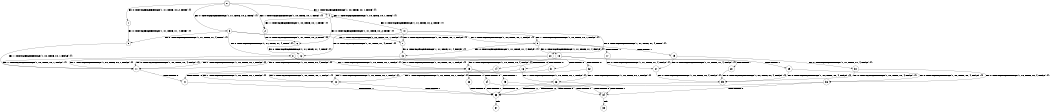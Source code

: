 digraph BCG {
size = "7, 10.5";
center = TRUE;
node [shape = circle];
0 [peripheries = 2];
0 -> 1 [label = "EX !0 !ATOMIC_EXCH_BRANCH (1, +1, TRUE, +0, 2, TRUE) !{}"];
0 -> 2 [label = "EX !1 !ATOMIC_EXCH_BRANCH (1, +0, TRUE, +0, 1, TRUE) !{}"];
0 -> 3 [label = "EX !0 !ATOMIC_EXCH_BRANCH (1, +1, TRUE, +0, 2, TRUE) !{}"];
0 -> 4 [label = "EX !1 !ATOMIC_EXCH_BRANCH (1, +0, TRUE, +0, 1, TRUE) !{}"];
1 -> 5 [label = "EX !0 !ATOMIC_EXCH_BRANCH (1, +1, TRUE, +1, 4, TRUE) !{}"];
2 -> 6 [label = "EX !0 !ATOMIC_EXCH_BRANCH (1, +1, TRUE, +0, 2, TRUE) !{}"];
3 -> 5 [label = "EX !0 !ATOMIC_EXCH_BRANCH (1, +1, TRUE, +1, 4, TRUE) !{}"];
3 -> 7 [label = "EX !1 !ATOMIC_EXCH_BRANCH (1, +0, TRUE, +0, 1, FALSE) !{}"];
3 -> 8 [label = "EX !0 !ATOMIC_EXCH_BRANCH (1, +1, TRUE, +1, 4, TRUE) !{}"];
3 -> 9 [label = "EX !1 !ATOMIC_EXCH_BRANCH (1, +0, TRUE, +0, 1, FALSE) !{}"];
4 -> 2 [label = "EX !1 !ATOMIC_EXCH_BRANCH (1, +0, TRUE, +0, 1, TRUE) !{}"];
4 -> 6 [label = "EX !0 !ATOMIC_EXCH_BRANCH (1, +1, TRUE, +0, 2, TRUE) !{}"];
4 -> 4 [label = "EX !1 !ATOMIC_EXCH_BRANCH (1, +0, TRUE, +0, 1, TRUE) !{}"];
4 -> 10 [label = "EX !0 !ATOMIC_EXCH_BRANCH (1, +1, TRUE, +0, 2, TRUE) !{}"];
5 -> 11 [label = "EX !1 !ATOMIC_EXCH_BRANCH (1, +0, TRUE, +0, 1, FALSE) !{}"];
6 -> 12 [label = "EX !0 !ATOMIC_EXCH_BRANCH (1, +1, TRUE, +1, 4, TRUE) !{}"];
7 -> 13 [label = "EX !0 !ATOMIC_EXCH_BRANCH (1, +1, TRUE, +1, 4, FALSE) !{}"];
8 -> 11 [label = "EX !1 !ATOMIC_EXCH_BRANCH (1, +0, TRUE, +0, 1, FALSE) !{}"];
8 -> 14 [label = "TERMINATE !0"];
8 -> 15 [label = "EX !1 !ATOMIC_EXCH_BRANCH (1, +0, TRUE, +0, 1, FALSE) !{}"];
8 -> 16 [label = "TERMINATE !0"];
9 -> 13 [label = "EX !0 !ATOMIC_EXCH_BRANCH (1, +1, TRUE, +1, 4, FALSE) !{}"];
9 -> 17 [label = "TERMINATE !1"];
9 -> 18 [label = "EX !0 !ATOMIC_EXCH_BRANCH (1, +1, TRUE, +1, 4, FALSE) !{}"];
9 -> 19 [label = "TERMINATE !1"];
10 -> 12 [label = "EX !0 !ATOMIC_EXCH_BRANCH (1, +1, TRUE, +1, 4, TRUE) !{}"];
10 -> 7 [label = "EX !1 !ATOMIC_EXCH_BRANCH (1, +0, TRUE, +0, 1, FALSE) !{}"];
10 -> 20 [label = "EX !0 !ATOMIC_EXCH_BRANCH (1, +1, TRUE, +1, 4, TRUE) !{}"];
10 -> 9 [label = "EX !1 !ATOMIC_EXCH_BRANCH (1, +0, TRUE, +0, 1, FALSE) !{}"];
11 -> 21 [label = "TERMINATE !0"];
12 -> 11 [label = "EX !1 !ATOMIC_EXCH_BRANCH (1, +0, TRUE, +0, 1, FALSE) !{}"];
13 -> 11 [label = "EX !0 !ATOMIC_EXCH_BRANCH (1, +0, TRUE, +0, 4, FALSE) !{}"];
14 -> 22 [label = "EX !1 !ATOMIC_EXCH_BRANCH (1, +0, TRUE, +0, 1, FALSE) !{}"];
15 -> 21 [label = "TERMINATE !0"];
15 -> 23 [label = "TERMINATE !1"];
15 -> 24 [label = "TERMINATE !0"];
15 -> 25 [label = "TERMINATE !1"];
16 -> 22 [label = "EX !1 !ATOMIC_EXCH_BRANCH (1, +0, TRUE, +0, 1, FALSE) !{}"];
16 -> 26 [label = "EX !1 !ATOMIC_EXCH_BRANCH (1, +0, TRUE, +0, 1, FALSE) !{}"];
17 -> 27 [label = "EX !0 !ATOMIC_EXCH_BRANCH (1, +1, TRUE, +1, 4, FALSE) !{}"];
18 -> 11 [label = "EX !0 !ATOMIC_EXCH_BRANCH (1, +0, TRUE, +0, 4, FALSE) !{}"];
18 -> 28 [label = "TERMINATE !1"];
18 -> 15 [label = "EX !0 !ATOMIC_EXCH_BRANCH (1, +0, TRUE, +0, 4, FALSE) !{}"];
18 -> 29 [label = "TERMINATE !1"];
19 -> 27 [label = "EX !0 !ATOMIC_EXCH_BRANCH (1, +1, TRUE, +1, 4, FALSE) !{}"];
19 -> 30 [label = "EX !0 !ATOMIC_EXCH_BRANCH (1, +1, TRUE, +1, 4, FALSE) !{}"];
20 -> 11 [label = "EX !1 !ATOMIC_EXCH_BRANCH (1, +0, TRUE, +0, 1, FALSE) !{}"];
20 -> 31 [label = "TERMINATE !0"];
20 -> 15 [label = "EX !1 !ATOMIC_EXCH_BRANCH (1, +0, TRUE, +0, 1, FALSE) !{}"];
20 -> 32 [label = "TERMINATE !0"];
21 -> 33 [label = "TERMINATE !1"];
22 -> 33 [label = "TERMINATE !1"];
23 -> 33 [label = "TERMINATE !0"];
24 -> 33 [label = "TERMINATE !1"];
24 -> 34 [label = "TERMINATE !1"];
25 -> 33 [label = "TERMINATE !0"];
25 -> 34 [label = "TERMINATE !0"];
26 -> 33 [label = "TERMINATE !1"];
26 -> 34 [label = "TERMINATE !1"];
27 -> 35 [label = "EX !0 !ATOMIC_EXCH_BRANCH (1, +0, TRUE, +0, 4, FALSE) !{}"];
28 -> 35 [label = "EX !0 !ATOMIC_EXCH_BRANCH (1, +0, TRUE, +0, 4, FALSE) !{}"];
29 -> 35 [label = "EX !0 !ATOMIC_EXCH_BRANCH (1, +0, TRUE, +0, 4, FALSE) !{}"];
29 -> 36 [label = "EX !0 !ATOMIC_EXCH_BRANCH (1, +0, TRUE, +0, 4, FALSE) !{}"];
30 -> 35 [label = "EX !0 !ATOMIC_EXCH_BRANCH (1, +0, TRUE, +0, 4, FALSE) !{}"];
30 -> 36 [label = "EX !0 !ATOMIC_EXCH_BRANCH (1, +0, TRUE, +0, 4, FALSE) !{}"];
31 -> 22 [label = "EX !1 !ATOMIC_EXCH_BRANCH (1, +0, TRUE, +0, 1, FALSE) !{}"];
32 -> 22 [label = "EX !1 !ATOMIC_EXCH_BRANCH (1, +0, TRUE, +0, 1, FALSE) !{}"];
32 -> 26 [label = "EX !1 !ATOMIC_EXCH_BRANCH (1, +0, TRUE, +0, 1, FALSE) !{}"];
33 -> 37 [label = "exit"];
34 -> 38 [label = "exit"];
35 -> 33 [label = "TERMINATE !0"];
36 -> 33 [label = "TERMINATE !0"];
36 -> 34 [label = "TERMINATE !0"];
}
